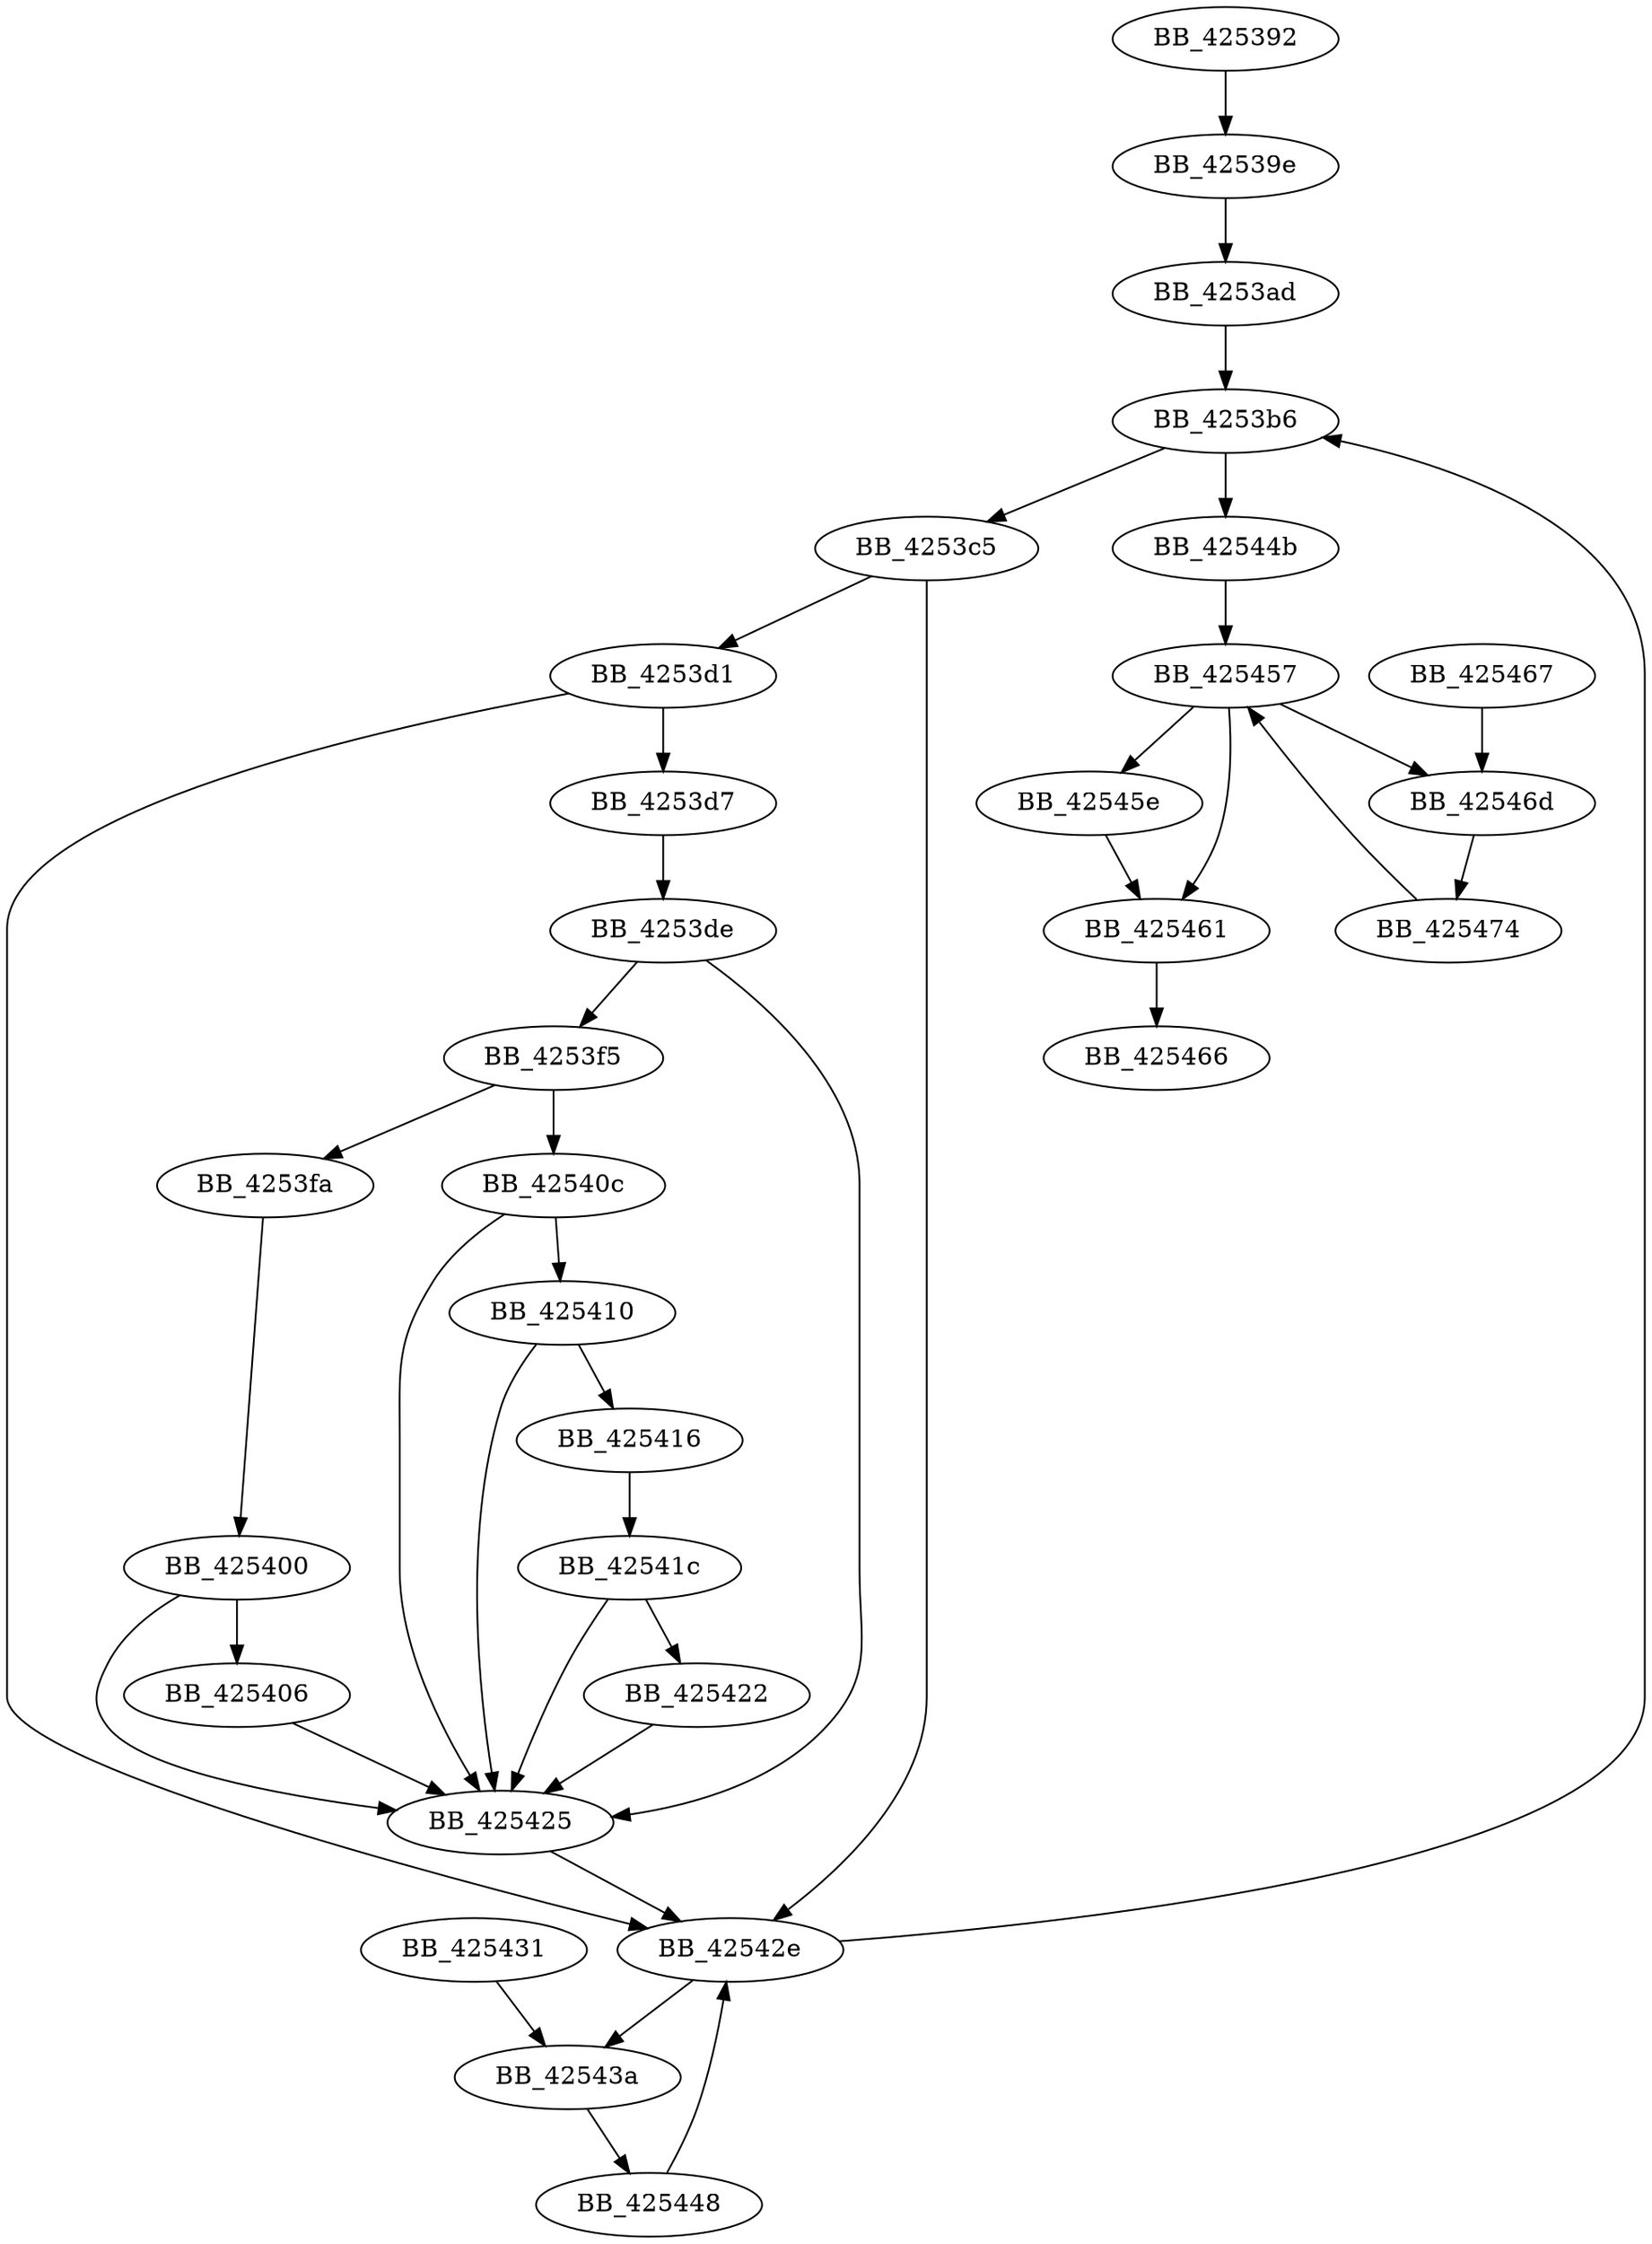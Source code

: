 DiGraph _flsall{
BB_425392->BB_42539e
BB_42539e->BB_4253ad
BB_4253ad->BB_4253b6
BB_4253b6->BB_4253c5
BB_4253b6->BB_42544b
BB_4253c5->BB_4253d1
BB_4253c5->BB_42542e
BB_4253d1->BB_4253d7
BB_4253d1->BB_42542e
BB_4253d7->BB_4253de
BB_4253de->BB_4253f5
BB_4253de->BB_425425
BB_4253f5->BB_4253fa
BB_4253f5->BB_42540c
BB_4253fa->BB_425400
BB_425400->BB_425406
BB_425400->BB_425425
BB_425406->BB_425425
BB_42540c->BB_425410
BB_42540c->BB_425425
BB_425410->BB_425416
BB_425410->BB_425425
BB_425416->BB_42541c
BB_42541c->BB_425422
BB_42541c->BB_425425
BB_425422->BB_425425
BB_425425->BB_42542e
BB_42542e->BB_4253b6
BB_42542e->BB_42543a
BB_425431->BB_42543a
BB_42543a->BB_425448
BB_425448->BB_42542e
BB_42544b->BB_425457
BB_425457->BB_42545e
BB_425457->BB_425461
BB_425457->BB_42546d
BB_42545e->BB_425461
BB_425461->BB_425466
BB_425467->BB_42546d
BB_42546d->BB_425474
BB_425474->BB_425457
}
